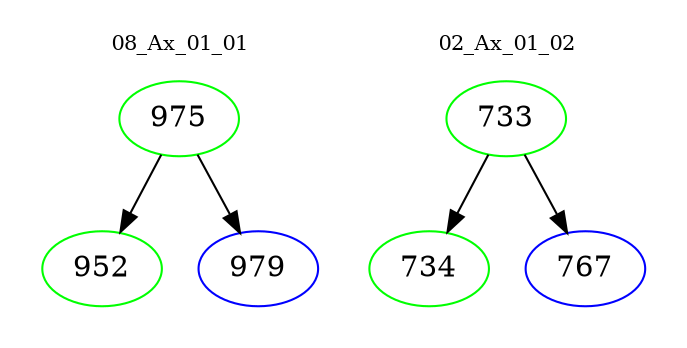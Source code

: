 digraph{
subgraph cluster_0 {
color = white
label = "08_Ax_01_01";
fontsize=10;
T0_975 [label="975", color="green"]
T0_975 -> T0_952 [color="black"]
T0_952 [label="952", color="green"]
T0_975 -> T0_979 [color="black"]
T0_979 [label="979", color="blue"]
}
subgraph cluster_1 {
color = white
label = "02_Ax_01_02";
fontsize=10;
T1_733 [label="733", color="green"]
T1_733 -> T1_734 [color="black"]
T1_734 [label="734", color="green"]
T1_733 -> T1_767 [color="black"]
T1_767 [label="767", color="blue"]
}
}
